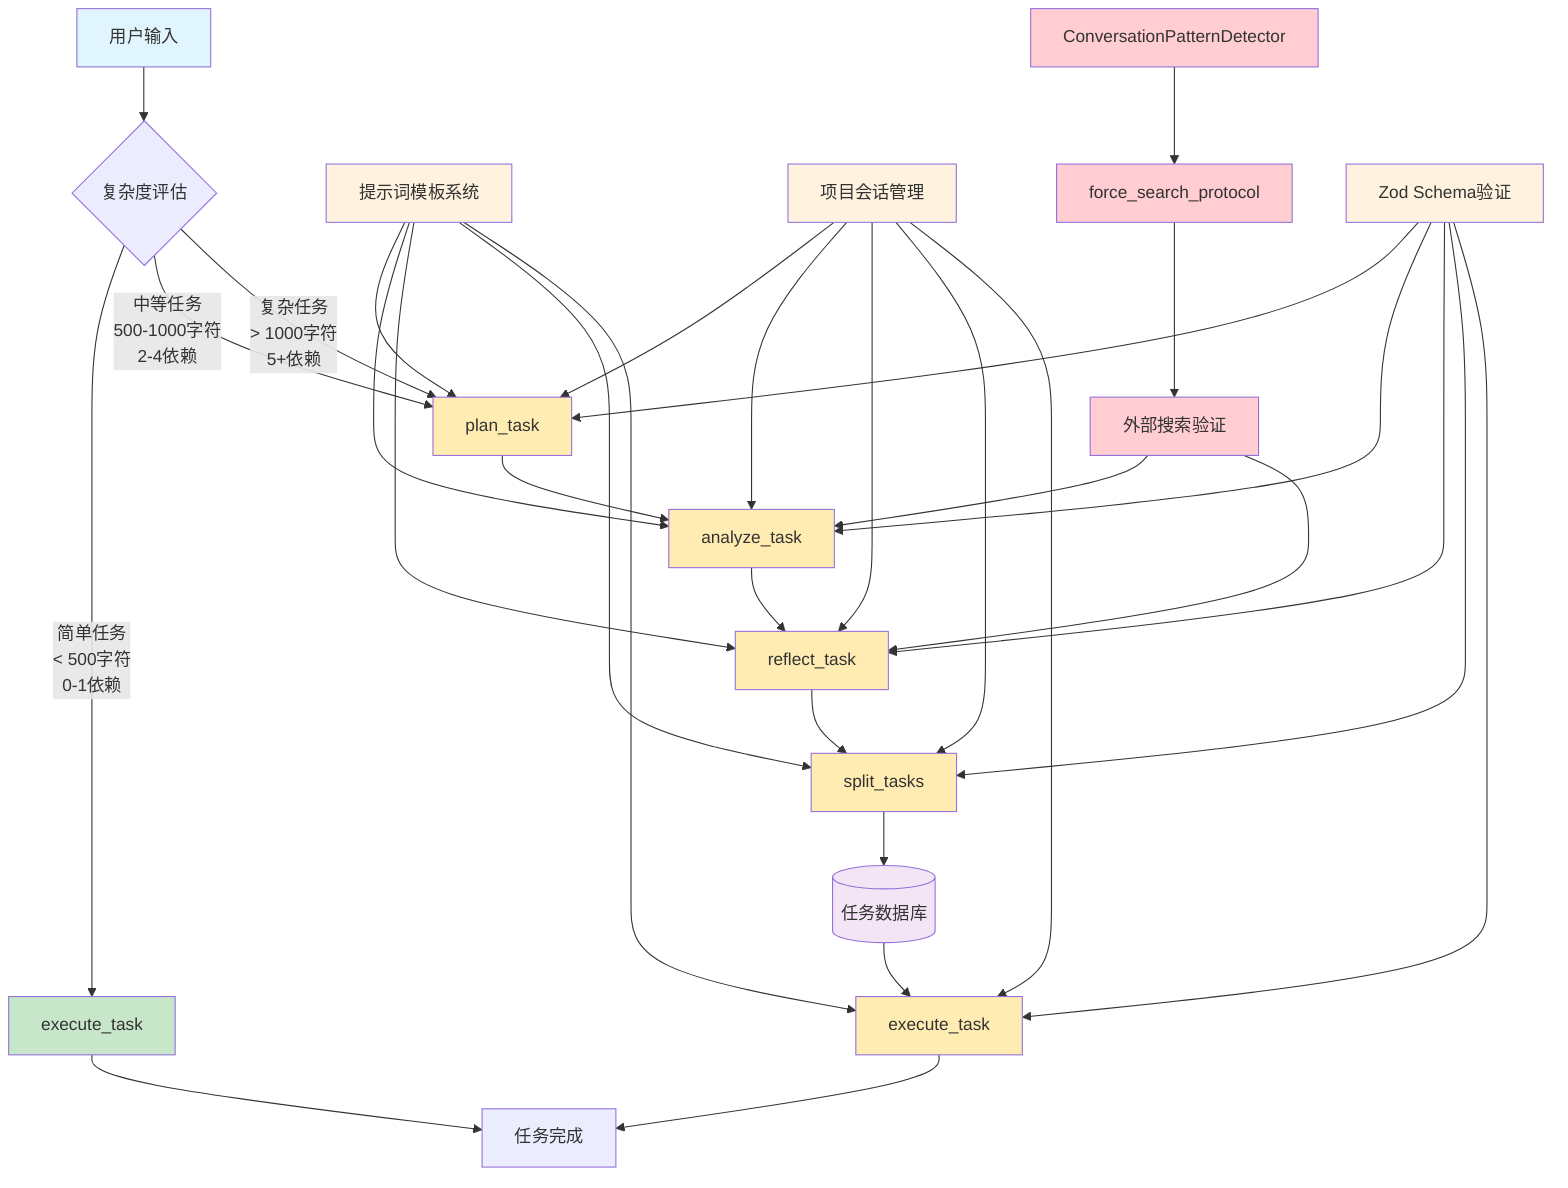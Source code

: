 graph TD
    %% 用户输入和复杂度评估
    A[用户输入] --> B{复杂度评估}
    
    %% 三种调用路径
    B -->|简单任务<br/>< 500字符<br/>0-1依赖| C[execute_task]
    B -->|中等任务<br/>500-1000字符<br/>2-4依赖| D[plan_task]
    B -->|复杂任务<br/>> 1000字符<br/>5+依赖| D
    
    %% 深度调用路径
    D --> E[analyze_task]
    E --> F[reflect_task]
    F --> G[split_tasks]
    G --> H[(任务数据库)]
    H --> I[execute_task]
    
    %% 完成节点
    C --> J[任务完成]
    I --> J
    
    %% 支持系统
    K[提示词模板系统] --> D
    K --> E
    K --> F
    K --> G
    K --> I
    
    L[项目会话管理] --> D
    L --> E
    L --> F
    L --> G
    L --> I
    
    %% 认知偏见检测和强制搜索
    M[ConversationPatternDetector] --> N[force_search_protocol]
    N --> O[外部搜索验证]
    O --> E
    O --> F
    
    %% 数据流转
    P[Zod Schema验证] --> D
    P --> E
    P --> F
    P --> G
    P --> I
    
    %% 样式定义
    classDef userInput fill:#e1f5fe
    classDef simpleTask fill:#c8e6c9
    classDef complexTask fill:#ffecb3
    classDef database fill:#f3e5f5
    classDef support fill:#fff3e0
    classDef detection fill:#ffcdd2
    
    class A userInput
    class C simpleTask
    class D,E,F,G,I complexTask
    class H database
    class K,L,P support
    class M,N,O detection